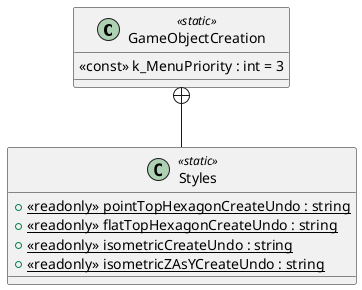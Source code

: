 @startuml
class GameObjectCreation <<static>> {
    <<const>> k_MenuPriority : int = 3
}
class Styles <<static>> {
    + {static} <<readonly>> pointTopHexagonCreateUndo : string
    + {static} <<readonly>> flatTopHexagonCreateUndo : string
    + {static} <<readonly>> isometricCreateUndo : string
    + {static} <<readonly>> isometricZAsYCreateUndo : string
}
GameObjectCreation +-- Styles
@enduml
